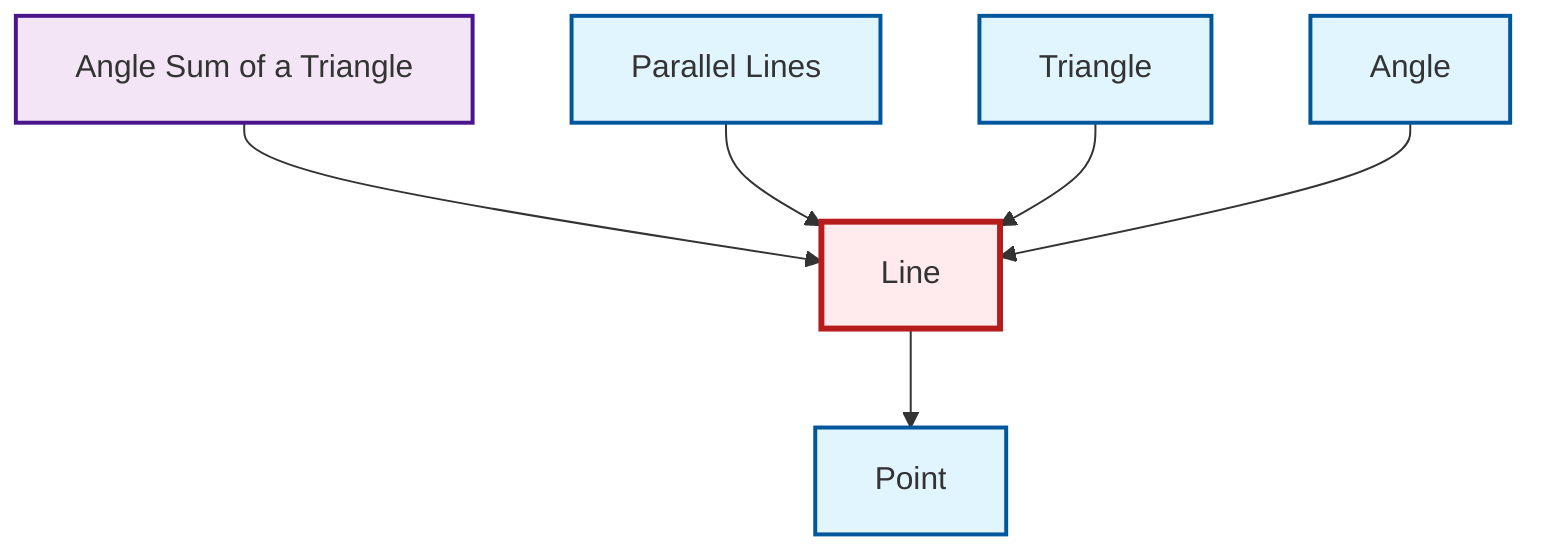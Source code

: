 graph TD
    classDef definition fill:#e1f5fe,stroke:#01579b,stroke-width:2px
    classDef theorem fill:#f3e5f5,stroke:#4a148c,stroke-width:2px
    classDef axiom fill:#fff3e0,stroke:#e65100,stroke-width:2px
    classDef example fill:#e8f5e9,stroke:#1b5e20,stroke-width:2px
    classDef current fill:#ffebee,stroke:#b71c1c,stroke-width:3px
    thm-angle-sum-triangle["Angle Sum of a Triangle"]:::theorem
    def-point["Point"]:::definition
    def-line["Line"]:::definition
    def-parallel["Parallel Lines"]:::definition
    def-angle["Angle"]:::definition
    def-triangle["Triangle"]:::definition
    def-line --> def-point
    thm-angle-sum-triangle --> def-line
    def-parallel --> def-line
    def-triangle --> def-line
    def-angle --> def-line
    class def-line current